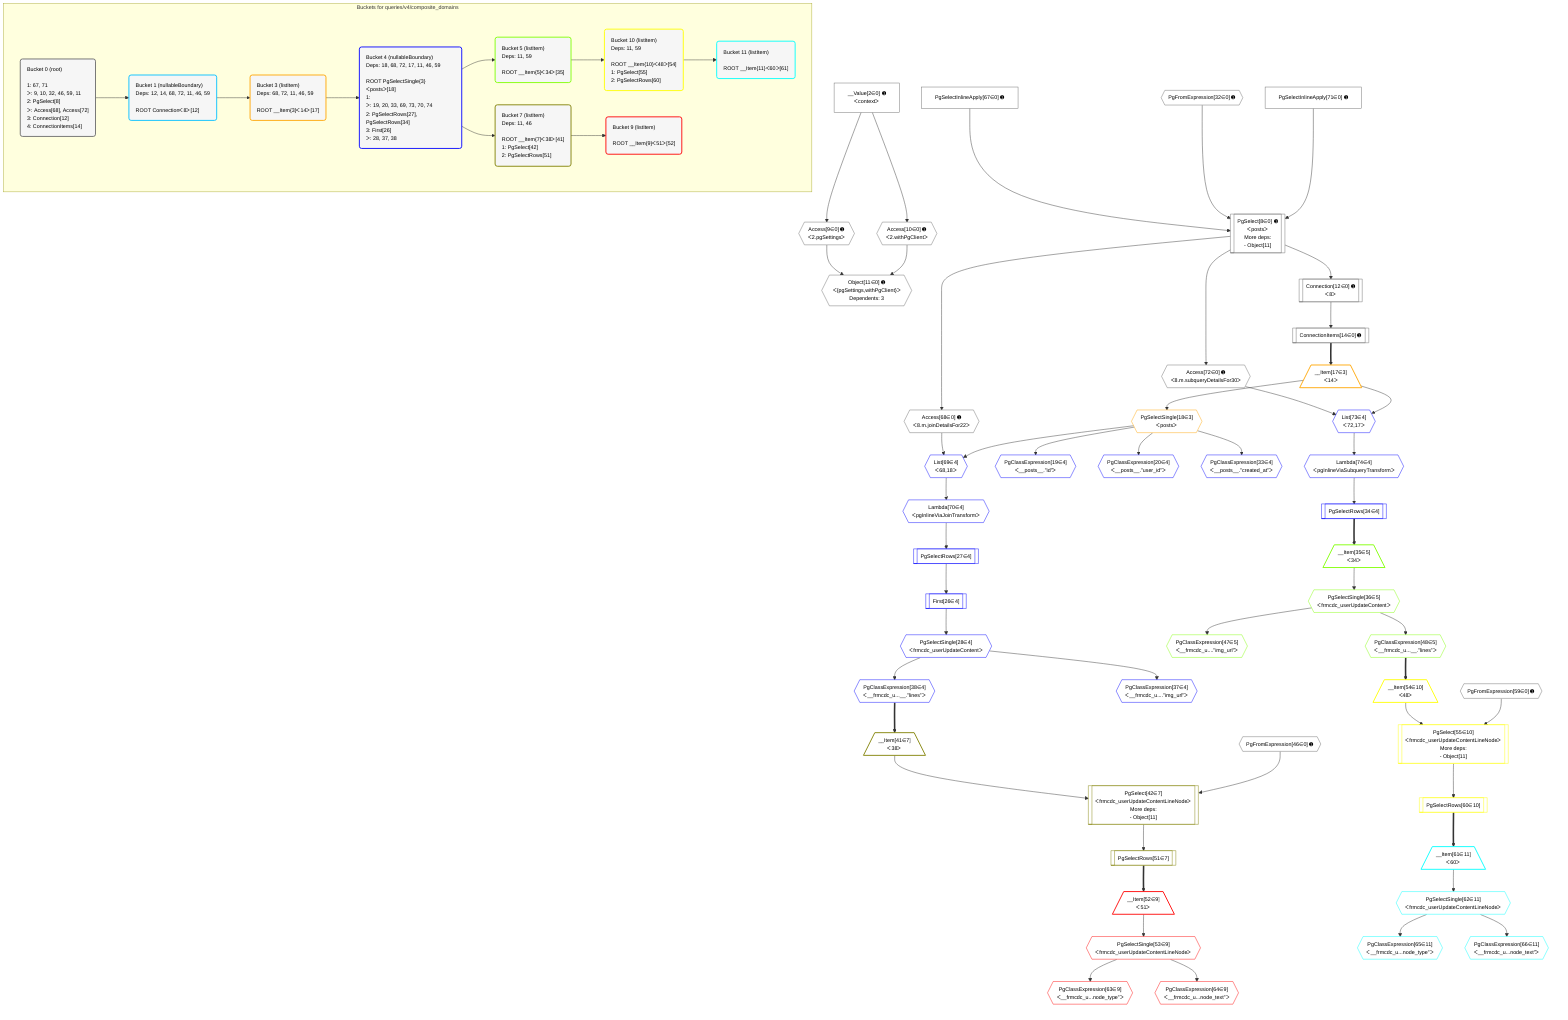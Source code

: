 %%{init: {'themeVariables': { 'fontSize': '12px'}}}%%
graph TD
    classDef path fill:#eee,stroke:#000,color:#000
    classDef plan fill:#fff,stroke-width:1px,color:#000
    classDef itemplan fill:#fff,stroke-width:2px,color:#000
    classDef unbatchedplan fill:#dff,stroke-width:1px,color:#000
    classDef sideeffectplan fill:#fcc,stroke-width:2px,color:#000
    classDef bucket fill:#f6f6f6,color:#000,stroke-width:2px,text-align:left

    subgraph "Buckets for queries/v4/composite_domains"
    Bucket0("Bucket 0 (root)<br /><br />1: 67, 71<br />ᐳ: 9, 10, 32, 46, 59, 11<br />2: PgSelect[8]<br />ᐳ: Access[68], Access[72]<br />3: Connection[12]<br />4: ConnectionItems[14]"):::bucket
    Bucket1("Bucket 1 (nullableBoundary)<br />Deps: 12, 14, 68, 72, 11, 46, 59<br /><br />ROOT Connectionᐸ8ᐳ[12]"):::bucket
    Bucket3("Bucket 3 (listItem)<br />Deps: 68, 72, 11, 46, 59<br /><br />ROOT __Item{3}ᐸ14ᐳ[17]"):::bucket
    Bucket4("Bucket 4 (nullableBoundary)<br />Deps: 18, 68, 72, 17, 11, 46, 59<br /><br />ROOT PgSelectSingle{3}ᐸpostsᐳ[18]<br />1: <br />ᐳ: 19, 20, 33, 69, 73, 70, 74<br />2: PgSelectRows[27], PgSelectRows[34]<br />3: First[26]<br />ᐳ: 28, 37, 38"):::bucket
    Bucket5("Bucket 5 (listItem)<br />Deps: 11, 59<br /><br />ROOT __Item{5}ᐸ34ᐳ[35]"):::bucket
    Bucket7("Bucket 7 (listItem)<br />Deps: 11, 46<br /><br />ROOT __Item{7}ᐸ38ᐳ[41]<br />1: PgSelect[42]<br />2: PgSelectRows[51]"):::bucket
    Bucket9("Bucket 9 (listItem)<br /><br />ROOT __Item{9}ᐸ51ᐳ[52]"):::bucket
    Bucket10("Bucket 10 (listItem)<br />Deps: 11, 59<br /><br />ROOT __Item{10}ᐸ48ᐳ[54]<br />1: PgSelect[55]<br />2: PgSelectRows[60]"):::bucket
    Bucket11("Bucket 11 (listItem)<br /><br />ROOT __Item{11}ᐸ60ᐳ[61]"):::bucket
    end
    Bucket0 --> Bucket1
    Bucket1 --> Bucket3
    Bucket3 --> Bucket4
    Bucket4 --> Bucket5 & Bucket7
    Bucket5 --> Bucket10
    Bucket7 --> Bucket9
    Bucket10 --> Bucket11

    %% plan dependencies
    PgSelect8[["PgSelect[8∈0] ➊<br />ᐸpostsᐳ<br />More deps:<br />- Object[11]"]]:::plan
    PgSelectInlineApply67["PgSelectInlineApply[67∈0] ➊"]:::plan
    PgFromExpression32{{"PgFromExpression[32∈0] ➊"}}:::plan
    PgSelectInlineApply71["PgSelectInlineApply[71∈0] ➊"]:::plan
    PgSelectInlineApply67 & PgFromExpression32 & PgSelectInlineApply71 --> PgSelect8
    Object11{{"Object[11∈0] ➊<br />ᐸ{pgSettings,withPgClient}ᐳ<br />Dependents: 3"}}:::plan
    Access9{{"Access[9∈0] ➊<br />ᐸ2.pgSettingsᐳ"}}:::plan
    Access10{{"Access[10∈0] ➊<br />ᐸ2.withPgClientᐳ"}}:::plan
    Access9 & Access10 --> Object11
    __Value2["__Value[2∈0] ➊<br />ᐸcontextᐳ"]:::plan
    __Value2 --> Access9
    __Value2 --> Access10
    Connection12[["Connection[12∈0] ➊<br />ᐸ8ᐳ"]]:::plan
    PgSelect8 --> Connection12
    ConnectionItems14[["ConnectionItems[14∈0] ➊"]]:::plan
    Connection12 --> ConnectionItems14
    Access68{{"Access[68∈0] ➊<br />ᐸ8.m.joinDetailsFor22ᐳ"}}:::plan
    PgSelect8 --> Access68
    Access72{{"Access[72∈0] ➊<br />ᐸ8.m.subqueryDetailsFor30ᐳ"}}:::plan
    PgSelect8 --> Access72
    PgFromExpression46{{"PgFromExpression[46∈0] ➊"}}:::plan
    PgFromExpression59{{"PgFromExpression[59∈0] ➊"}}:::plan
    __Item17[/"__Item[17∈3]<br />ᐸ14ᐳ"\]:::itemplan
    ConnectionItems14 ==> __Item17
    PgSelectSingle18{{"PgSelectSingle[18∈3]<br />ᐸpostsᐳ"}}:::plan
    __Item17 --> PgSelectSingle18
    List69{{"List[69∈4]<br />ᐸ68,18ᐳ"}}:::plan
    Access68 & PgSelectSingle18 --> List69
    List73{{"List[73∈4]<br />ᐸ72,17ᐳ"}}:::plan
    Access72 & __Item17 --> List73
    PgClassExpression19{{"PgClassExpression[19∈4]<br />ᐸ__posts__.”id”ᐳ"}}:::plan
    PgSelectSingle18 --> PgClassExpression19
    PgClassExpression20{{"PgClassExpression[20∈4]<br />ᐸ__posts__.”user_id”ᐳ"}}:::plan
    PgSelectSingle18 --> PgClassExpression20
    First26[["First[26∈4]"]]:::plan
    PgSelectRows27[["PgSelectRows[27∈4]"]]:::plan
    PgSelectRows27 --> First26
    Lambda70{{"Lambda[70∈4]<br />ᐸpgInlineViaJoinTransformᐳ"}}:::plan
    Lambda70 --> PgSelectRows27
    PgSelectSingle28{{"PgSelectSingle[28∈4]<br />ᐸfrmcdc_userUpdateContentᐳ"}}:::plan
    First26 --> PgSelectSingle28
    PgClassExpression33{{"PgClassExpression[33∈4]<br />ᐸ__posts__.”created_at”ᐳ"}}:::plan
    PgSelectSingle18 --> PgClassExpression33
    PgSelectRows34[["PgSelectRows[34∈4]"]]:::plan
    Lambda74{{"Lambda[74∈4]<br />ᐸpgInlineViaSubqueryTransformᐳ"}}:::plan
    Lambda74 --> PgSelectRows34
    PgClassExpression37{{"PgClassExpression[37∈4]<br />ᐸ__frmcdc_u....”img_url”ᐳ"}}:::plan
    PgSelectSingle28 --> PgClassExpression37
    PgClassExpression38{{"PgClassExpression[38∈4]<br />ᐸ__frmcdc_u...__.”lines”ᐳ"}}:::plan
    PgSelectSingle28 --> PgClassExpression38
    List69 --> Lambda70
    List73 --> Lambda74
    __Item35[/"__Item[35∈5]<br />ᐸ34ᐳ"\]:::itemplan
    PgSelectRows34 ==> __Item35
    PgSelectSingle36{{"PgSelectSingle[36∈5]<br />ᐸfrmcdc_userUpdateContentᐳ"}}:::plan
    __Item35 --> PgSelectSingle36
    PgClassExpression47{{"PgClassExpression[47∈5]<br />ᐸ__frmcdc_u....”img_url”ᐳ"}}:::plan
    PgSelectSingle36 --> PgClassExpression47
    PgClassExpression48{{"PgClassExpression[48∈5]<br />ᐸ__frmcdc_u...__.”lines”ᐳ"}}:::plan
    PgSelectSingle36 --> PgClassExpression48
    PgSelect42[["PgSelect[42∈7]<br />ᐸfrmcdc_userUpdateContentLineNodeᐳ<br />More deps:<br />- Object[11]"]]:::plan
    __Item41[/"__Item[41∈7]<br />ᐸ38ᐳ"\]:::itemplan
    __Item41 & PgFromExpression46 --> PgSelect42
    PgClassExpression38 ==> __Item41
    PgSelectRows51[["PgSelectRows[51∈7]"]]:::plan
    PgSelect42 --> PgSelectRows51
    __Item52[/"__Item[52∈9]<br />ᐸ51ᐳ"\]:::itemplan
    PgSelectRows51 ==> __Item52
    PgSelectSingle53{{"PgSelectSingle[53∈9]<br />ᐸfrmcdc_userUpdateContentLineNodeᐳ"}}:::plan
    __Item52 --> PgSelectSingle53
    PgClassExpression63{{"PgClassExpression[63∈9]<br />ᐸ__frmcdc_u...node_type”ᐳ"}}:::plan
    PgSelectSingle53 --> PgClassExpression63
    PgClassExpression64{{"PgClassExpression[64∈9]<br />ᐸ__frmcdc_u...node_text”ᐳ"}}:::plan
    PgSelectSingle53 --> PgClassExpression64
    PgSelect55[["PgSelect[55∈10]<br />ᐸfrmcdc_userUpdateContentLineNodeᐳ<br />More deps:<br />- Object[11]"]]:::plan
    __Item54[/"__Item[54∈10]<br />ᐸ48ᐳ"\]:::itemplan
    __Item54 & PgFromExpression59 --> PgSelect55
    PgClassExpression48 ==> __Item54
    PgSelectRows60[["PgSelectRows[60∈10]"]]:::plan
    PgSelect55 --> PgSelectRows60
    __Item61[/"__Item[61∈11]<br />ᐸ60ᐳ"\]:::itemplan
    PgSelectRows60 ==> __Item61
    PgSelectSingle62{{"PgSelectSingle[62∈11]<br />ᐸfrmcdc_userUpdateContentLineNodeᐳ"}}:::plan
    __Item61 --> PgSelectSingle62
    PgClassExpression65{{"PgClassExpression[65∈11]<br />ᐸ__frmcdc_u...node_type”ᐳ"}}:::plan
    PgSelectSingle62 --> PgClassExpression65
    PgClassExpression66{{"PgClassExpression[66∈11]<br />ᐸ__frmcdc_u...node_text”ᐳ"}}:::plan
    PgSelectSingle62 --> PgClassExpression66

    %% define steps
    classDef bucket0 stroke:#696969
    class Bucket0,__Value2,PgSelect8,Access9,Access10,Object11,Connection12,ConnectionItems14,PgFromExpression32,PgFromExpression46,PgFromExpression59,PgSelectInlineApply67,Access68,PgSelectInlineApply71,Access72 bucket0
    classDef bucket1 stroke:#00bfff
    class Bucket1 bucket1
    classDef bucket3 stroke:#ffa500
    class Bucket3,__Item17,PgSelectSingle18 bucket3
    classDef bucket4 stroke:#0000ff
    class Bucket4,PgClassExpression19,PgClassExpression20,First26,PgSelectRows27,PgSelectSingle28,PgClassExpression33,PgSelectRows34,PgClassExpression37,PgClassExpression38,List69,Lambda70,List73,Lambda74 bucket4
    classDef bucket5 stroke:#7fff00
    class Bucket5,__Item35,PgSelectSingle36,PgClassExpression47,PgClassExpression48 bucket5
    classDef bucket7 stroke:#808000
    class Bucket7,__Item41,PgSelect42,PgSelectRows51 bucket7
    classDef bucket9 stroke:#ff0000
    class Bucket9,__Item52,PgSelectSingle53,PgClassExpression63,PgClassExpression64 bucket9
    classDef bucket10 stroke:#ffff00
    class Bucket10,__Item54,PgSelect55,PgSelectRows60 bucket10
    classDef bucket11 stroke:#00ffff
    class Bucket11,__Item61,PgSelectSingle62,PgClassExpression65,PgClassExpression66 bucket11